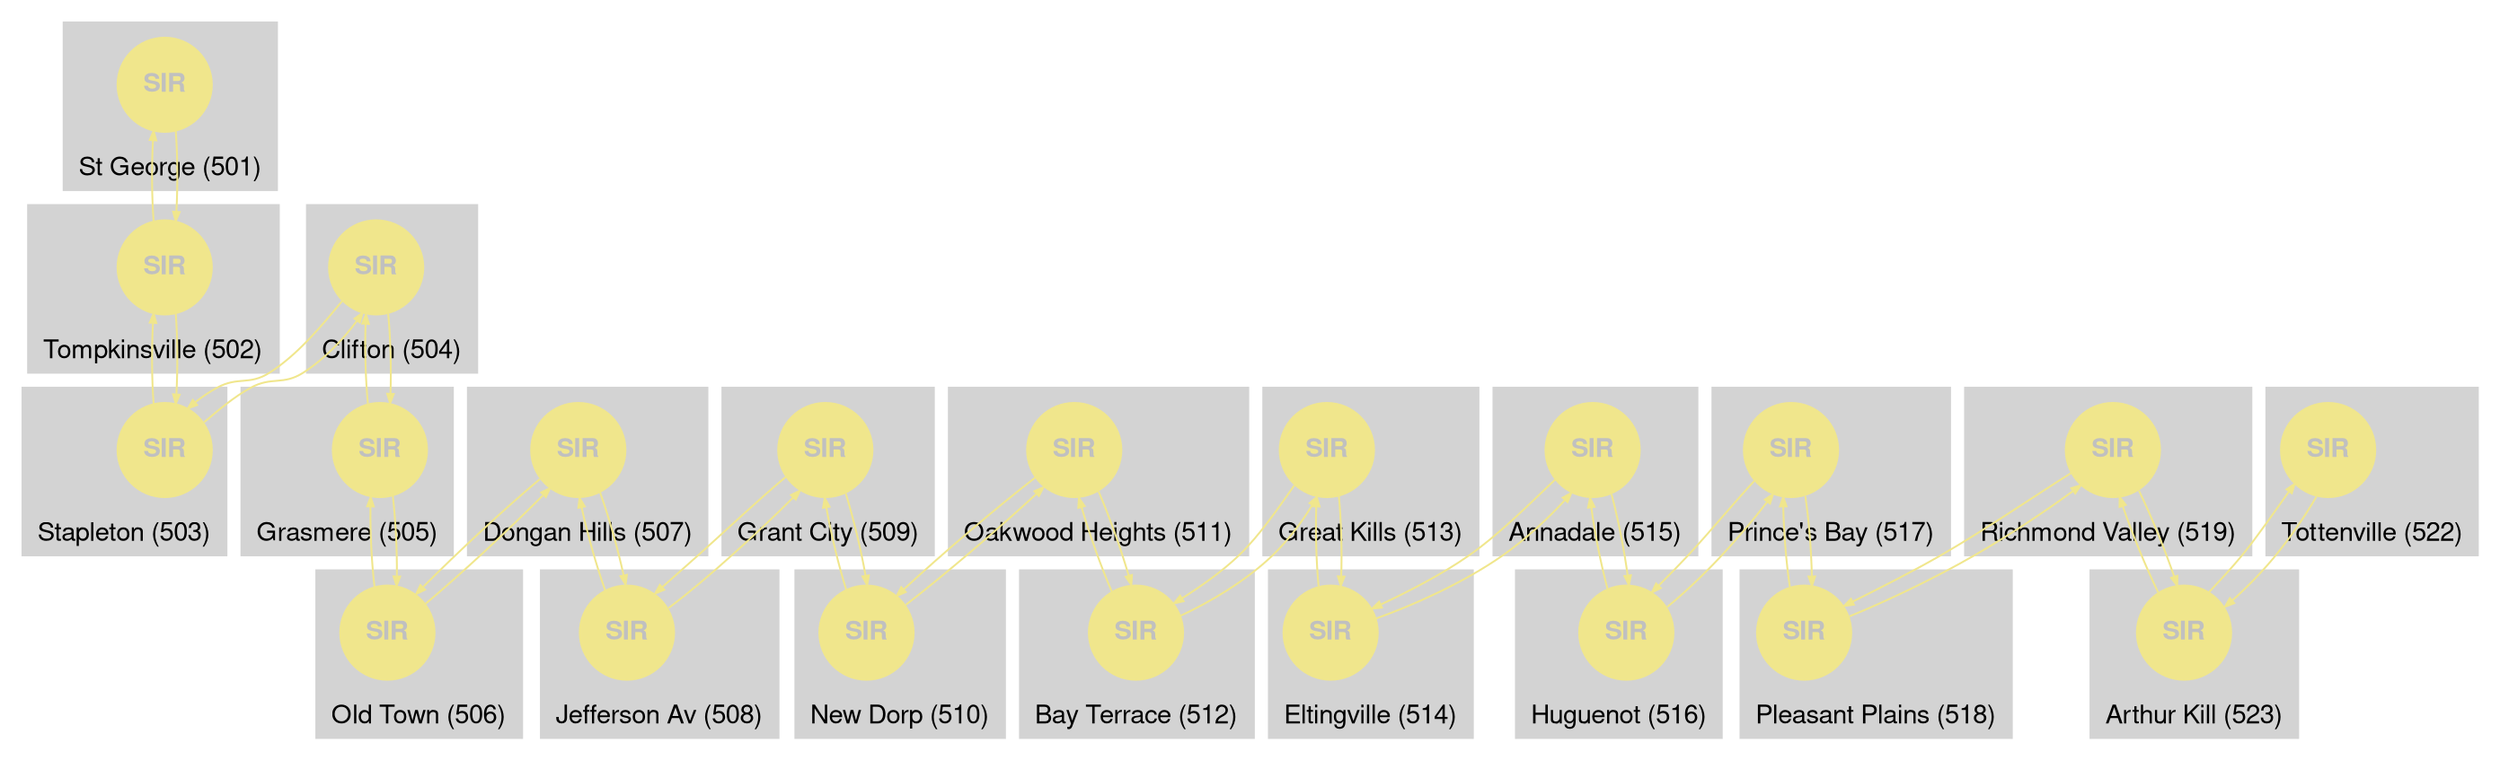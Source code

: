 
digraph G {
  fontname="Helvetica,Arial,sans-serif";
  node [fontname="Helvetica,Arial,sans-serif bold" labelloc="c"];
  edge [fontname="Helvetica,Arial,sans-serif" fontsize=8 arrowsize=0.5];
  
  subgraph cluster_501 {
    style=filled;
    color=lightgrey;
    labelloc="b";
    node [style=filled];
    node [label="SIR" fillcolor=khaki, color="khaki", penwidth=1, fontcolor=gray, shape="circle"]"501_SIR";
    label = "St George (501)";
  }

  subgraph cluster_502 {
    style=filled;
    color=lightgrey;
    labelloc="b";
    node [style=filled];
    node [label="SIR" fillcolor=khaki, color="khaki", penwidth=1, fontcolor=gray, shape="circle"]"502_SIR";
    label = "Tompkinsville (502)";
  }

  subgraph cluster_503 {
    style=filled;
    color=lightgrey;
    labelloc="b";
    node [style=filled];
    node [label="SIR" fillcolor=khaki, color="khaki", penwidth=1, fontcolor=gray, shape="circle"]"503_SIR";
    label = "Stapleton (503)";
  }

  subgraph cluster_504 {
    style=filled;
    color=lightgrey;
    labelloc="b";
    node [style=filled];
    node [label="SIR" fillcolor=khaki, color="khaki", penwidth=1, fontcolor=gray, shape="circle"]"504_SIR";
    label = "Clifton (504)";
  }

  subgraph cluster_505 {
    style=filled;
    color=lightgrey;
    labelloc="b";
    node [style=filled];
    node [label="SIR" fillcolor=khaki, color="khaki", penwidth=1, fontcolor=gray, shape="circle"]"505_SIR";
    label = "Grasmere (505)";
  }

  subgraph cluster_506 {
    style=filled;
    color=lightgrey;
    labelloc="b";
    node [style=filled];
    node [label="SIR" fillcolor=khaki, color="khaki", penwidth=1, fontcolor=gray, shape="circle"]"506_SIR";
    label = "Old Town (506)";
  }

  subgraph cluster_507 {
    style=filled;
    color=lightgrey;
    labelloc="b";
    node [style=filled];
    node [label="SIR" fillcolor=khaki, color="khaki", penwidth=1, fontcolor=gray, shape="circle"]"507_SIR";
    label = "Dongan Hills (507)";
  }

  subgraph cluster_508 {
    style=filled;
    color=lightgrey;
    labelloc="b";
    node [style=filled];
    node [label="SIR" fillcolor=khaki, color="khaki", penwidth=1, fontcolor=gray, shape="circle"]"508_SIR";
    label = "Jefferson Av (508)";
  }

  subgraph cluster_509 {
    style=filled;
    color=lightgrey;
    labelloc="b";
    node [style=filled];
    node [label="SIR" fillcolor=khaki, color="khaki", penwidth=1, fontcolor=gray, shape="circle"]"509_SIR";
    label = "Grant City (509)";
  }

  subgraph cluster_510 {
    style=filled;
    color=lightgrey;
    labelloc="b";
    node [style=filled];
    node [label="SIR" fillcolor=khaki, color="khaki", penwidth=1, fontcolor=gray, shape="circle"]"510_SIR";
    label = "New Dorp (510)";
  }

  subgraph cluster_511 {
    style=filled;
    color=lightgrey;
    labelloc="b";
    node [style=filled];
    node [label="SIR" fillcolor=khaki, color="khaki", penwidth=1, fontcolor=gray, shape="circle"]"511_SIR";
    label = "Oakwood Heights (511)";
  }

  subgraph cluster_512 {
    style=filled;
    color=lightgrey;
    labelloc="b";
    node [style=filled];
    node [label="SIR" fillcolor=khaki, color="khaki", penwidth=1, fontcolor=gray, shape="circle"]"512_SIR";
    label = "Bay Terrace (512)";
  }

  subgraph cluster_513 {
    style=filled;
    color=lightgrey;
    labelloc="b";
    node [style=filled];
    node [label="SIR" fillcolor=khaki, color="khaki", penwidth=1, fontcolor=gray, shape="circle"]"513_SIR";
    label = "Great Kills (513)";
  }

  subgraph cluster_514 {
    style=filled;
    color=lightgrey;
    labelloc="b";
    node [style=filled];
    node [label="SIR" fillcolor=khaki, color="khaki", penwidth=1, fontcolor=gray, shape="circle"]"514_SIR";
    label = "Eltingville (514)";
  }

  subgraph cluster_515 {
    style=filled;
    color=lightgrey;
    labelloc="b";
    node [style=filled];
    node [label="SIR" fillcolor=khaki, color="khaki", penwidth=1, fontcolor=gray, shape="circle"]"515_SIR";
    label = "Annadale (515)";
  }

  subgraph cluster_516 {
    style=filled;
    color=lightgrey;
    labelloc="b";
    node [style=filled];
    node [label="SIR" fillcolor=khaki, color="khaki", penwidth=1, fontcolor=gray, shape="circle"]"516_SIR";
    label = "Huguenot (516)";
  }

  subgraph cluster_517 {
    style=filled;
    color=lightgrey;
    labelloc="b";
    node [style=filled];
    node [label="SIR" fillcolor=khaki, color="khaki", penwidth=1, fontcolor=gray, shape="circle"]"517_SIR";
    label = "Prince's Bay (517)";
  }

  subgraph cluster_518 {
    style=filled;
    color=lightgrey;
    labelloc="b";
    node [style=filled];
    node [label="SIR" fillcolor=khaki, color="khaki", penwidth=1, fontcolor=gray, shape="circle"]"518_SIR";
    label = "Pleasant Plains (518)";
  }

  subgraph cluster_519 {
    style=filled;
    color=lightgrey;
    labelloc="b";
    node [style=filled];
    node [label="SIR" fillcolor=khaki, color="khaki", penwidth=1, fontcolor=gray, shape="circle"]"519_SIR";
    label = "Richmond Valley (519)";
  }

  subgraph cluster_522 {
    style=filled;
    color=lightgrey;
    labelloc="b";
    node [style=filled];
    node [label="SIR" fillcolor=khaki, color="khaki", penwidth=1, fontcolor=gray, shape="circle"]"522_SIR";
    label = "Tottenville (522)";
  }

  subgraph cluster_523 {
    style=filled;
    color=lightgrey;
    labelloc="b";
    node [style=filled];
    node [label="SIR" fillcolor=khaki, color="khaki", penwidth=1, fontcolor=gray, shape="circle"]"523_SIR";
    label = "Arthur Kill (523)";
  }

  "501_SIR" -> "502_SIR"[ color=khaki fontcolor=khaki penwidth=1 fontsize=8 arrowsize=0.5];
  "502_SIR" -> "501_SIR"[ color=khaki fontcolor=khaki penwidth=1 fontsize=8 arrowsize=0.5];
  "502_SIR" -> "503_SIR"[ color=khaki fontcolor=khaki penwidth=1 fontsize=8 arrowsize=0.5];
  "503_SIR" -> "502_SIR"[ color=khaki fontcolor=khaki penwidth=1 fontsize=8 arrowsize=0.5];
  "503_SIR" -> "504_SIR"[ color=khaki fontcolor=khaki penwidth=1 fontsize=8 arrowsize=0.5];
  "504_SIR" -> "503_SIR"[ color=khaki fontcolor=khaki penwidth=1 fontsize=8 arrowsize=0.5];
  "504_SIR" -> "505_SIR"[ color=khaki fontcolor=khaki penwidth=1 fontsize=8 arrowsize=0.5];
  "505_SIR" -> "504_SIR"[ color=khaki fontcolor=khaki penwidth=1 fontsize=8 arrowsize=0.5];
  "505_SIR" -> "506_SIR"[ color=khaki fontcolor=khaki penwidth=1 fontsize=8 arrowsize=0.5];
  "506_SIR" -> "505_SIR"[ color=khaki fontcolor=khaki penwidth=1 fontsize=8 arrowsize=0.5];
  "506_SIR" -> "507_SIR"[ color=khaki fontcolor=khaki penwidth=1 fontsize=8 arrowsize=0.5];
  "507_SIR" -> "506_SIR"[ color=khaki fontcolor=khaki penwidth=1 fontsize=8 arrowsize=0.5];
  "507_SIR" -> "508_SIR"[ color=khaki fontcolor=khaki penwidth=1 fontsize=8 arrowsize=0.5];
  "508_SIR" -> "507_SIR"[ color=khaki fontcolor=khaki penwidth=1 fontsize=8 arrowsize=0.5];
  "508_SIR" -> "509_SIR"[ color=khaki fontcolor=khaki penwidth=1 fontsize=8 arrowsize=0.5];
  "509_SIR" -> "508_SIR"[ color=khaki fontcolor=khaki penwidth=1 fontsize=8 arrowsize=0.5];
  "509_SIR" -> "510_SIR"[ color=khaki fontcolor=khaki penwidth=1 fontsize=8 arrowsize=0.5];
  "510_SIR" -> "509_SIR"[ color=khaki fontcolor=khaki penwidth=1 fontsize=8 arrowsize=0.5];
  "510_SIR" -> "511_SIR"[ color=khaki fontcolor=khaki penwidth=1 fontsize=8 arrowsize=0.5];
  "511_SIR" -> "510_SIR"[ color=khaki fontcolor=khaki penwidth=1 fontsize=8 arrowsize=0.5];
  "511_SIR" -> "512_SIR"[ color=khaki fontcolor=khaki penwidth=1 fontsize=8 arrowsize=0.5];
  "512_SIR" -> "511_SIR"[ color=khaki fontcolor=khaki penwidth=1 fontsize=8 arrowsize=0.5];
  "512_SIR" -> "513_SIR"[ color=khaki fontcolor=khaki penwidth=1 fontsize=8 arrowsize=0.5];
  "513_SIR" -> "512_SIR"[ color=khaki fontcolor=khaki penwidth=1 fontsize=8 arrowsize=0.5];
  "513_SIR" -> "514_SIR"[ color=khaki fontcolor=khaki penwidth=1 fontsize=8 arrowsize=0.5];
  "514_SIR" -> "513_SIR"[ color=khaki fontcolor=khaki penwidth=1 fontsize=8 arrowsize=0.5];
  "514_SIR" -> "515_SIR"[ color=khaki fontcolor=khaki penwidth=1 fontsize=8 arrowsize=0.5];
  "515_SIR" -> "514_SIR"[ color=khaki fontcolor=khaki penwidth=1 fontsize=8 arrowsize=0.5];
  "515_SIR" -> "516_SIR"[ color=khaki fontcolor=khaki penwidth=1 fontsize=8 arrowsize=0.5];
  "516_SIR" -> "515_SIR"[ color=khaki fontcolor=khaki penwidth=1 fontsize=8 arrowsize=0.5];
  "516_SIR" -> "517_SIR"[ color=khaki fontcolor=khaki penwidth=1 fontsize=8 arrowsize=0.5];
  "517_SIR" -> "516_SIR"[ color=khaki fontcolor=khaki penwidth=1 fontsize=8 arrowsize=0.5];
  "517_SIR" -> "518_SIR"[ color=khaki fontcolor=khaki penwidth=1 fontsize=8 arrowsize=0.5];
  "518_SIR" -> "517_SIR"[ color=khaki fontcolor=khaki penwidth=1 fontsize=8 arrowsize=0.5];
  "518_SIR" -> "519_SIR"[ color=khaki fontcolor=khaki penwidth=1 fontsize=8 arrowsize=0.5];
  "519_SIR" -> "518_SIR"[ color=khaki fontcolor=khaki penwidth=1 fontsize=8 arrowsize=0.5];
  "519_SIR" -> "523_SIR"[ color=khaki fontcolor=khaki penwidth=1 fontsize=8 arrowsize=0.5];
  "522_SIR" -> "523_SIR"[ color=khaki fontcolor=khaki penwidth=1 fontsize=8 arrowsize=0.5];
  "523_SIR" -> "519_SIR"[ color=khaki fontcolor=khaki penwidth=1 fontsize=8 arrowsize=0.5];
  "523_SIR" -> "522_SIR"[ color=khaki fontcolor=khaki penwidth=1 fontsize=8 arrowsize=0.5];

}
